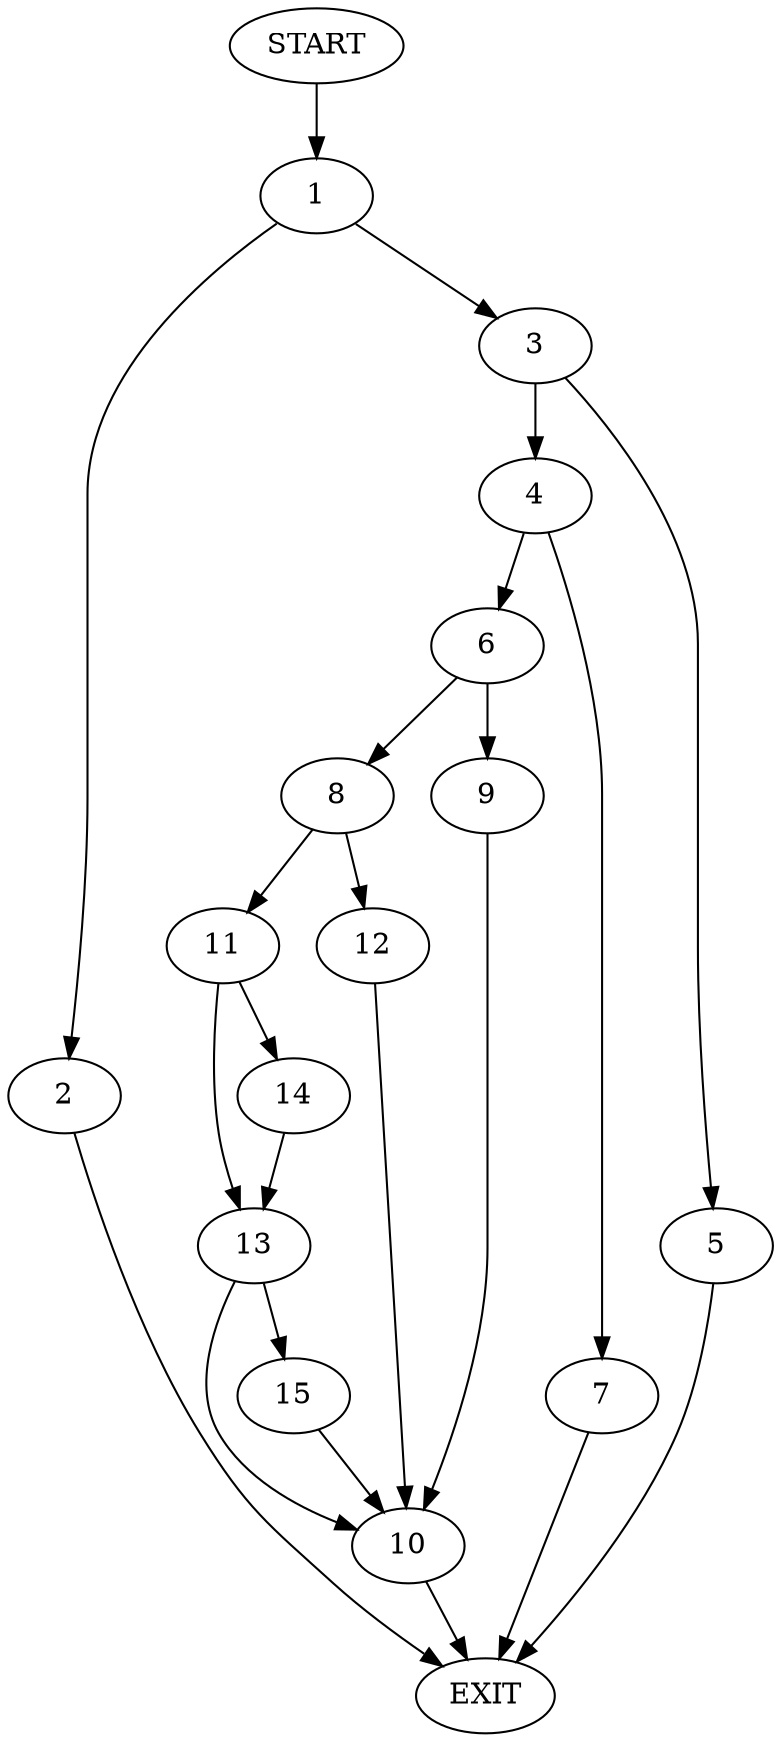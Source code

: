 digraph {
0 [label="START"]
16 [label="EXIT"]
0 -> 1
1 -> 2
1 -> 3
3 -> 4
3 -> 5
2 -> 16
5 -> 16
4 -> 6
4 -> 7
7 -> 16
6 -> 8
6 -> 9
9 -> 10
8 -> 11
8 -> 12
10 -> 16
12 -> 10
11 -> 13
11 -> 14
14 -> 13
13 -> 10
13 -> 15
15 -> 10
}
